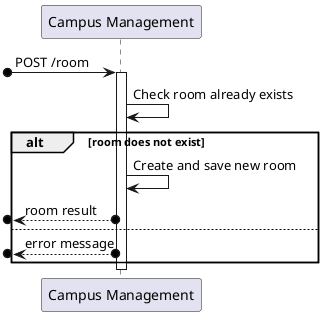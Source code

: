 @startuml SD Lv1

participant "Campus Management" as system
[o-> system : POST /room
activate system

system -> system : Check room already exists
alt room does not exist
    system -> system : Create and save new room
    [o<--o system : room result
else
    [o<--o system : error message
end
deactivate system

@enduml
